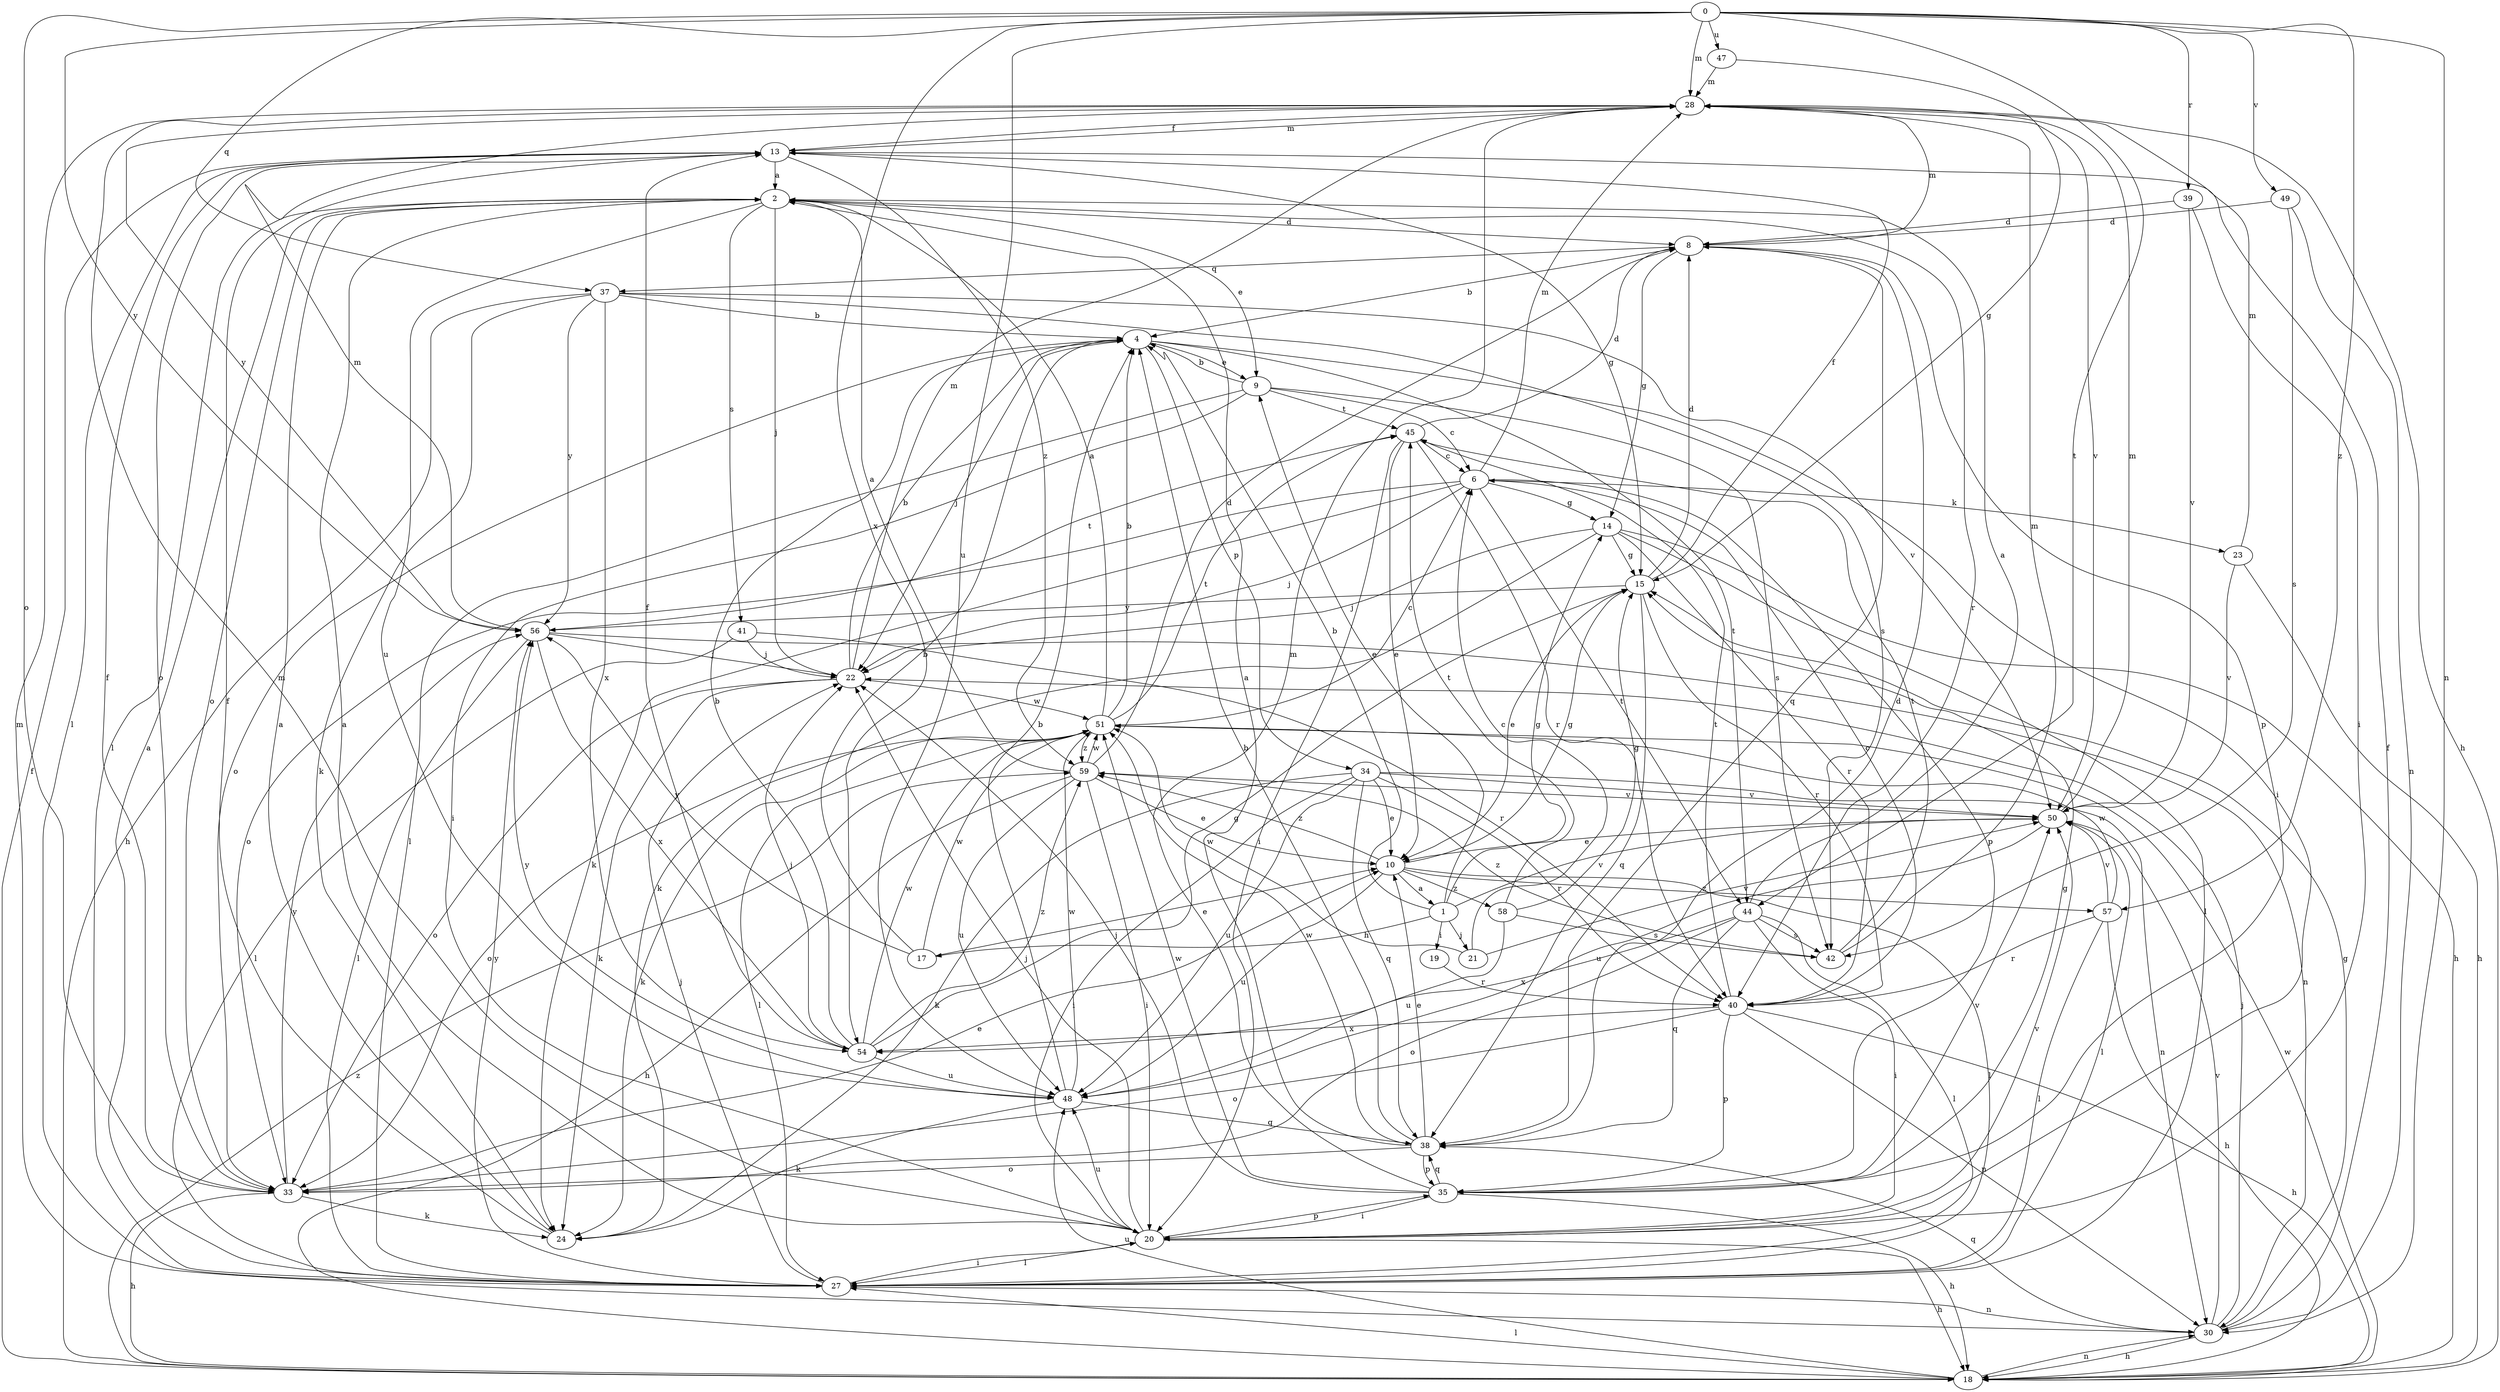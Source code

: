 strict digraph  {
0;
1;
2;
4;
6;
8;
9;
10;
13;
14;
15;
17;
18;
19;
20;
21;
22;
23;
24;
27;
28;
30;
33;
34;
35;
37;
38;
39;
40;
41;
42;
44;
45;
47;
48;
49;
50;
51;
54;
56;
57;
58;
59;
0 -> 28  [label=m];
0 -> 30  [label=n];
0 -> 33  [label=o];
0 -> 37  [label=q];
0 -> 39  [label=r];
0 -> 44  [label=t];
0 -> 47  [label=u];
0 -> 48  [label=u];
0 -> 49  [label=v];
0 -> 54  [label=x];
0 -> 56  [label=y];
0 -> 57  [label=z];
1 -> 4  [label=b];
1 -> 9  [label=e];
1 -> 14  [label=g];
1 -> 17  [label=h];
1 -> 19  [label=i];
1 -> 21  [label=j];
1 -> 50  [label=v];
2 -> 8  [label=d];
2 -> 9  [label=e];
2 -> 22  [label=j];
2 -> 27  [label=l];
2 -> 33  [label=o];
2 -> 40  [label=r];
2 -> 41  [label=s];
2 -> 48  [label=u];
4 -> 9  [label=e];
4 -> 20  [label=i];
4 -> 22  [label=j];
4 -> 33  [label=o];
4 -> 34  [label=p];
4 -> 44  [label=t];
6 -> 14  [label=g];
6 -> 22  [label=j];
6 -> 23  [label=k];
6 -> 24  [label=k];
6 -> 28  [label=m];
6 -> 33  [label=o];
6 -> 35  [label=p];
6 -> 44  [label=t];
8 -> 4  [label=b];
8 -> 14  [label=g];
8 -> 28  [label=m];
8 -> 35  [label=p];
8 -> 37  [label=q];
8 -> 38  [label=q];
9 -> 4  [label=b];
9 -> 6  [label=c];
9 -> 20  [label=i];
9 -> 27  [label=l];
9 -> 42  [label=s];
9 -> 45  [label=t];
10 -> 1  [label=a];
10 -> 15  [label=g];
10 -> 27  [label=l];
10 -> 48  [label=u];
10 -> 57  [label=z];
10 -> 58  [label=z];
10 -> 59  [label=z];
13 -> 2  [label=a];
13 -> 15  [label=g];
13 -> 27  [label=l];
13 -> 28  [label=m];
13 -> 33  [label=o];
13 -> 59  [label=z];
14 -> 15  [label=g];
14 -> 18  [label=h];
14 -> 22  [label=j];
14 -> 24  [label=k];
14 -> 27  [label=l];
14 -> 40  [label=r];
15 -> 8  [label=d];
15 -> 10  [label=e];
15 -> 13  [label=f];
15 -> 38  [label=q];
15 -> 40  [label=r];
15 -> 56  [label=y];
17 -> 4  [label=b];
17 -> 10  [label=e];
17 -> 51  [label=w];
17 -> 56  [label=y];
18 -> 13  [label=f];
18 -> 27  [label=l];
18 -> 30  [label=n];
18 -> 48  [label=u];
18 -> 51  [label=w];
18 -> 59  [label=z];
19 -> 40  [label=r];
20 -> 2  [label=a];
20 -> 18  [label=h];
20 -> 22  [label=j];
20 -> 27  [label=l];
20 -> 28  [label=m];
20 -> 35  [label=p];
20 -> 48  [label=u];
20 -> 50  [label=v];
21 -> 6  [label=c];
21 -> 50  [label=v];
21 -> 51  [label=w];
22 -> 4  [label=b];
22 -> 24  [label=k];
22 -> 28  [label=m];
22 -> 33  [label=o];
22 -> 51  [label=w];
23 -> 18  [label=h];
23 -> 28  [label=m];
23 -> 50  [label=v];
24 -> 2  [label=a];
24 -> 13  [label=f];
27 -> 2  [label=a];
27 -> 20  [label=i];
27 -> 22  [label=j];
27 -> 30  [label=n];
27 -> 56  [label=y];
28 -> 13  [label=f];
28 -> 18  [label=h];
28 -> 50  [label=v];
28 -> 56  [label=y];
30 -> 13  [label=f];
30 -> 15  [label=g];
30 -> 18  [label=h];
30 -> 22  [label=j];
30 -> 28  [label=m];
30 -> 38  [label=q];
30 -> 50  [label=v];
33 -> 10  [label=e];
33 -> 13  [label=f];
33 -> 18  [label=h];
33 -> 24  [label=k];
33 -> 56  [label=y];
34 -> 10  [label=e];
34 -> 20  [label=i];
34 -> 24  [label=k];
34 -> 30  [label=n];
34 -> 38  [label=q];
34 -> 40  [label=r];
34 -> 48  [label=u];
34 -> 50  [label=v];
35 -> 15  [label=g];
35 -> 18  [label=h];
35 -> 20  [label=i];
35 -> 22  [label=j];
35 -> 28  [label=m];
35 -> 38  [label=q];
35 -> 50  [label=v];
35 -> 51  [label=w];
37 -> 4  [label=b];
37 -> 18  [label=h];
37 -> 24  [label=k];
37 -> 42  [label=s];
37 -> 50  [label=v];
37 -> 54  [label=x];
37 -> 56  [label=y];
38 -> 2  [label=a];
38 -> 4  [label=b];
38 -> 8  [label=d];
38 -> 10  [label=e];
38 -> 33  [label=o];
38 -> 35  [label=p];
38 -> 51  [label=w];
39 -> 8  [label=d];
39 -> 20  [label=i];
39 -> 50  [label=v];
40 -> 6  [label=c];
40 -> 18  [label=h];
40 -> 30  [label=n];
40 -> 33  [label=o];
40 -> 35  [label=p];
40 -> 45  [label=t];
40 -> 54  [label=x];
41 -> 22  [label=j];
41 -> 27  [label=l];
41 -> 40  [label=r];
42 -> 28  [label=m];
42 -> 45  [label=t];
42 -> 59  [label=z];
44 -> 2  [label=a];
44 -> 20  [label=i];
44 -> 27  [label=l];
44 -> 33  [label=o];
44 -> 38  [label=q];
44 -> 42  [label=s];
44 -> 54  [label=x];
45 -> 6  [label=c];
45 -> 8  [label=d];
45 -> 10  [label=e];
45 -> 20  [label=i];
45 -> 40  [label=r];
47 -> 15  [label=g];
47 -> 28  [label=m];
48 -> 4  [label=b];
48 -> 24  [label=k];
48 -> 38  [label=q];
48 -> 51  [label=w];
48 -> 56  [label=y];
49 -> 8  [label=d];
49 -> 30  [label=n];
49 -> 42  [label=s];
50 -> 10  [label=e];
50 -> 27  [label=l];
50 -> 28  [label=m];
50 -> 48  [label=u];
51 -> 2  [label=a];
51 -> 4  [label=b];
51 -> 6  [label=c];
51 -> 24  [label=k];
51 -> 27  [label=l];
51 -> 33  [label=o];
51 -> 45  [label=t];
51 -> 59  [label=z];
54 -> 4  [label=b];
54 -> 13  [label=f];
54 -> 15  [label=g];
54 -> 22  [label=j];
54 -> 48  [label=u];
54 -> 51  [label=w];
54 -> 59  [label=z];
56 -> 22  [label=j];
56 -> 27  [label=l];
56 -> 28  [label=m];
56 -> 30  [label=n];
56 -> 45  [label=t];
56 -> 54  [label=x];
57 -> 18  [label=h];
57 -> 27  [label=l];
57 -> 40  [label=r];
57 -> 50  [label=v];
57 -> 51  [label=w];
58 -> 15  [label=g];
58 -> 42  [label=s];
58 -> 45  [label=t];
58 -> 48  [label=u];
59 -> 2  [label=a];
59 -> 8  [label=d];
59 -> 10  [label=e];
59 -> 18  [label=h];
59 -> 20  [label=i];
59 -> 48  [label=u];
59 -> 50  [label=v];
59 -> 51  [label=w];
}
